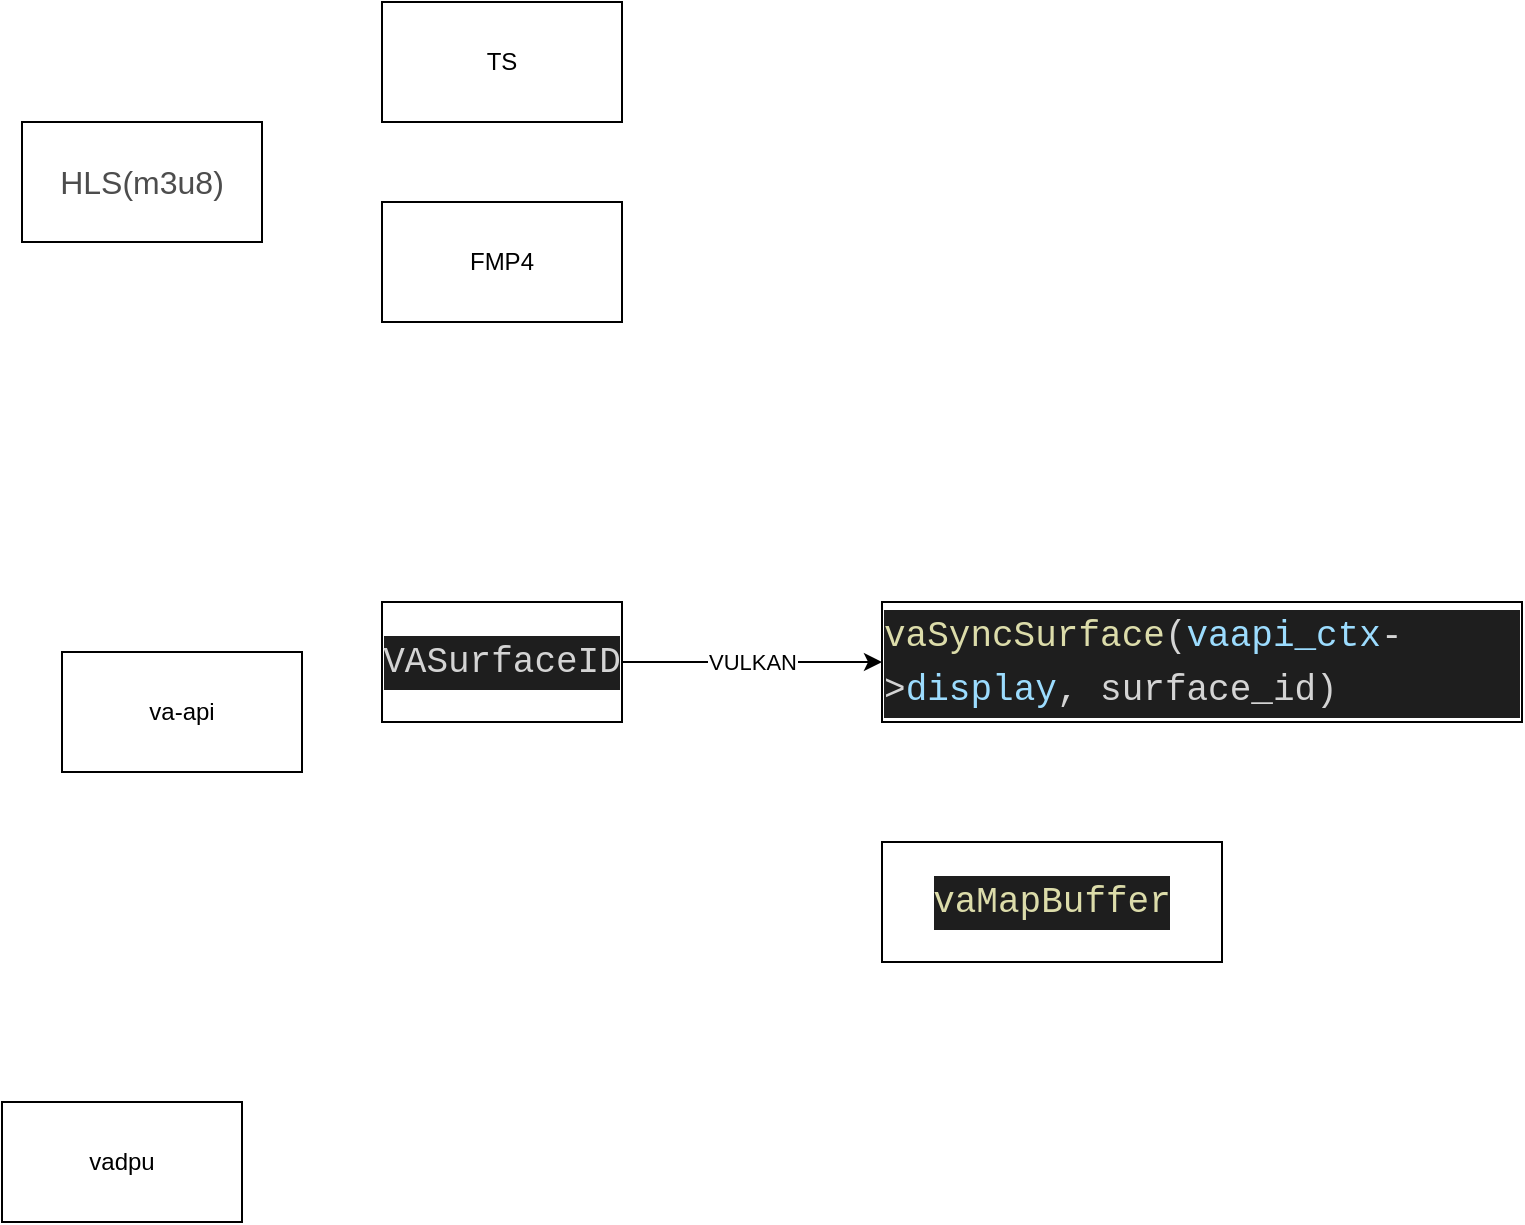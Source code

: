 <mxfile version="18.2.0" type="github">
  <diagram id="WHU3kty_jmGUi2LCm642" name="Page-1">
    <mxGraphModel dx="1298" dy="840" grid="1" gridSize="10" guides="1" tooltips="1" connect="1" arrows="1" fold="1" page="1" pageScale="1" pageWidth="827" pageHeight="1169" math="0" shadow="0">
      <root>
        <mxCell id="0" />
        <mxCell id="1" parent="0" />
        <mxCell id="LTpJlwpwCN4NjjXD1NjD-1" value="&lt;span style=&quot;font-size: 16px ; color: rgb(77 , 77 , 77) ; font-family: , &amp;#34;sf ui text&amp;#34; , &amp;#34;arial&amp;#34; , &amp;#34;pingfang sc&amp;#34; , &amp;#34;hiragino sans gb&amp;#34; , &amp;#34;microsoft yahei&amp;#34; , &amp;#34;wenquanyi micro hei&amp;#34; , sans-serif , &amp;#34;simhei&amp;#34; , &amp;#34;simsun&amp;#34; ; background-color: rgb(255 , 255 , 255)&quot;&gt;HLS(m3u8)&lt;/span&gt;" style="rounded=0;whiteSpace=wrap;html=1;" parent="1" vertex="1">
          <mxGeometry x="50" y="260" width="120" height="60" as="geometry" />
        </mxCell>
        <mxCell id="LTpJlwpwCN4NjjXD1NjD-2" value="TS" style="rounded=0;whiteSpace=wrap;html=1;" parent="1" vertex="1">
          <mxGeometry x="230" y="200" width="120" height="60" as="geometry" />
        </mxCell>
        <mxCell id="LTpJlwpwCN4NjjXD1NjD-3" value="FMP4" style="rounded=0;whiteSpace=wrap;html=1;" parent="1" vertex="1">
          <mxGeometry x="230" y="300" width="120" height="60" as="geometry" />
        </mxCell>
        <mxCell id="xmRqI2jSeBeomDro9myY-1" value="va-api" style="rounded=0;whiteSpace=wrap;html=1;" vertex="1" parent="1">
          <mxGeometry x="70" y="525" width="120" height="60" as="geometry" />
        </mxCell>
        <mxCell id="xmRqI2jSeBeomDro9myY-4" value="VULKAN" style="edgeStyle=orthogonalEdgeStyle;rounded=0;orthogonalLoop=1;jettySize=auto;html=1;" edge="1" parent="1" source="xmRqI2jSeBeomDro9myY-2" target="xmRqI2jSeBeomDro9myY-3">
          <mxGeometry relative="1" as="geometry" />
        </mxCell>
        <mxCell id="xmRqI2jSeBeomDro9myY-2" value="&lt;div style=&quot;text-align: start; color: rgb(212, 212, 212); background-color: rgb(30, 30, 30); font-family: Menlo, Monaco, &amp;quot;Courier New&amp;quot;, monospace; font-size: 18px; line-height: 27px;&quot;&gt;&lt;div style=&quot;line-height: 27px;&quot;&gt;VASurfaceID&lt;/div&gt;&lt;/div&gt;" style="whiteSpace=wrap;html=1;" vertex="1" parent="1">
          <mxGeometry x="230" y="500" width="120" height="60" as="geometry" />
        </mxCell>
        <mxCell id="xmRqI2jSeBeomDro9myY-3" value="&lt;div style=&quot;text-align: start; color: rgb(212, 212, 212); background-color: rgb(30, 30, 30); font-family: Menlo, Monaco, &amp;quot;Courier New&amp;quot;, monospace; font-size: 18px; line-height: 27px;&quot;&gt;&lt;span style=&quot;color: rgb(220, 220, 170);&quot;&gt;vaSyncSurface&lt;/span&gt;(&lt;span style=&quot;color: rgb(156, 220, 254);&quot;&gt;vaapi_ctx&lt;/span&gt;-&amp;gt;&lt;span style=&quot;color: rgb(156, 220, 254);&quot;&gt;display&lt;/span&gt;, surface_id)&lt;/div&gt;" style="whiteSpace=wrap;html=1;" vertex="1" parent="1">
          <mxGeometry x="480" y="500" width="320" height="60" as="geometry" />
        </mxCell>
        <mxCell id="xmRqI2jSeBeomDro9myY-5" value="&lt;div style=&quot;text-align: start; color: rgb(212, 212, 212); background-color: rgb(30, 30, 30); font-family: Menlo, Monaco, &amp;quot;Courier New&amp;quot;, monospace; font-size: 18px; line-height: 27px;&quot;&gt;&lt;span style=&quot;color: rgb(220, 220, 170);&quot;&gt;vaMapBuffer&lt;/span&gt;&lt;/div&gt;" style="whiteSpace=wrap;html=1;" vertex="1" parent="1">
          <mxGeometry x="480" y="620" width="170" height="60" as="geometry" />
        </mxCell>
        <mxCell id="xmRqI2jSeBeomDro9myY-6" value="vadpu&lt;br&gt;" style="whiteSpace=wrap;html=1;" vertex="1" parent="1">
          <mxGeometry x="40" y="750" width="120" height="60" as="geometry" />
        </mxCell>
      </root>
    </mxGraphModel>
  </diagram>
</mxfile>
